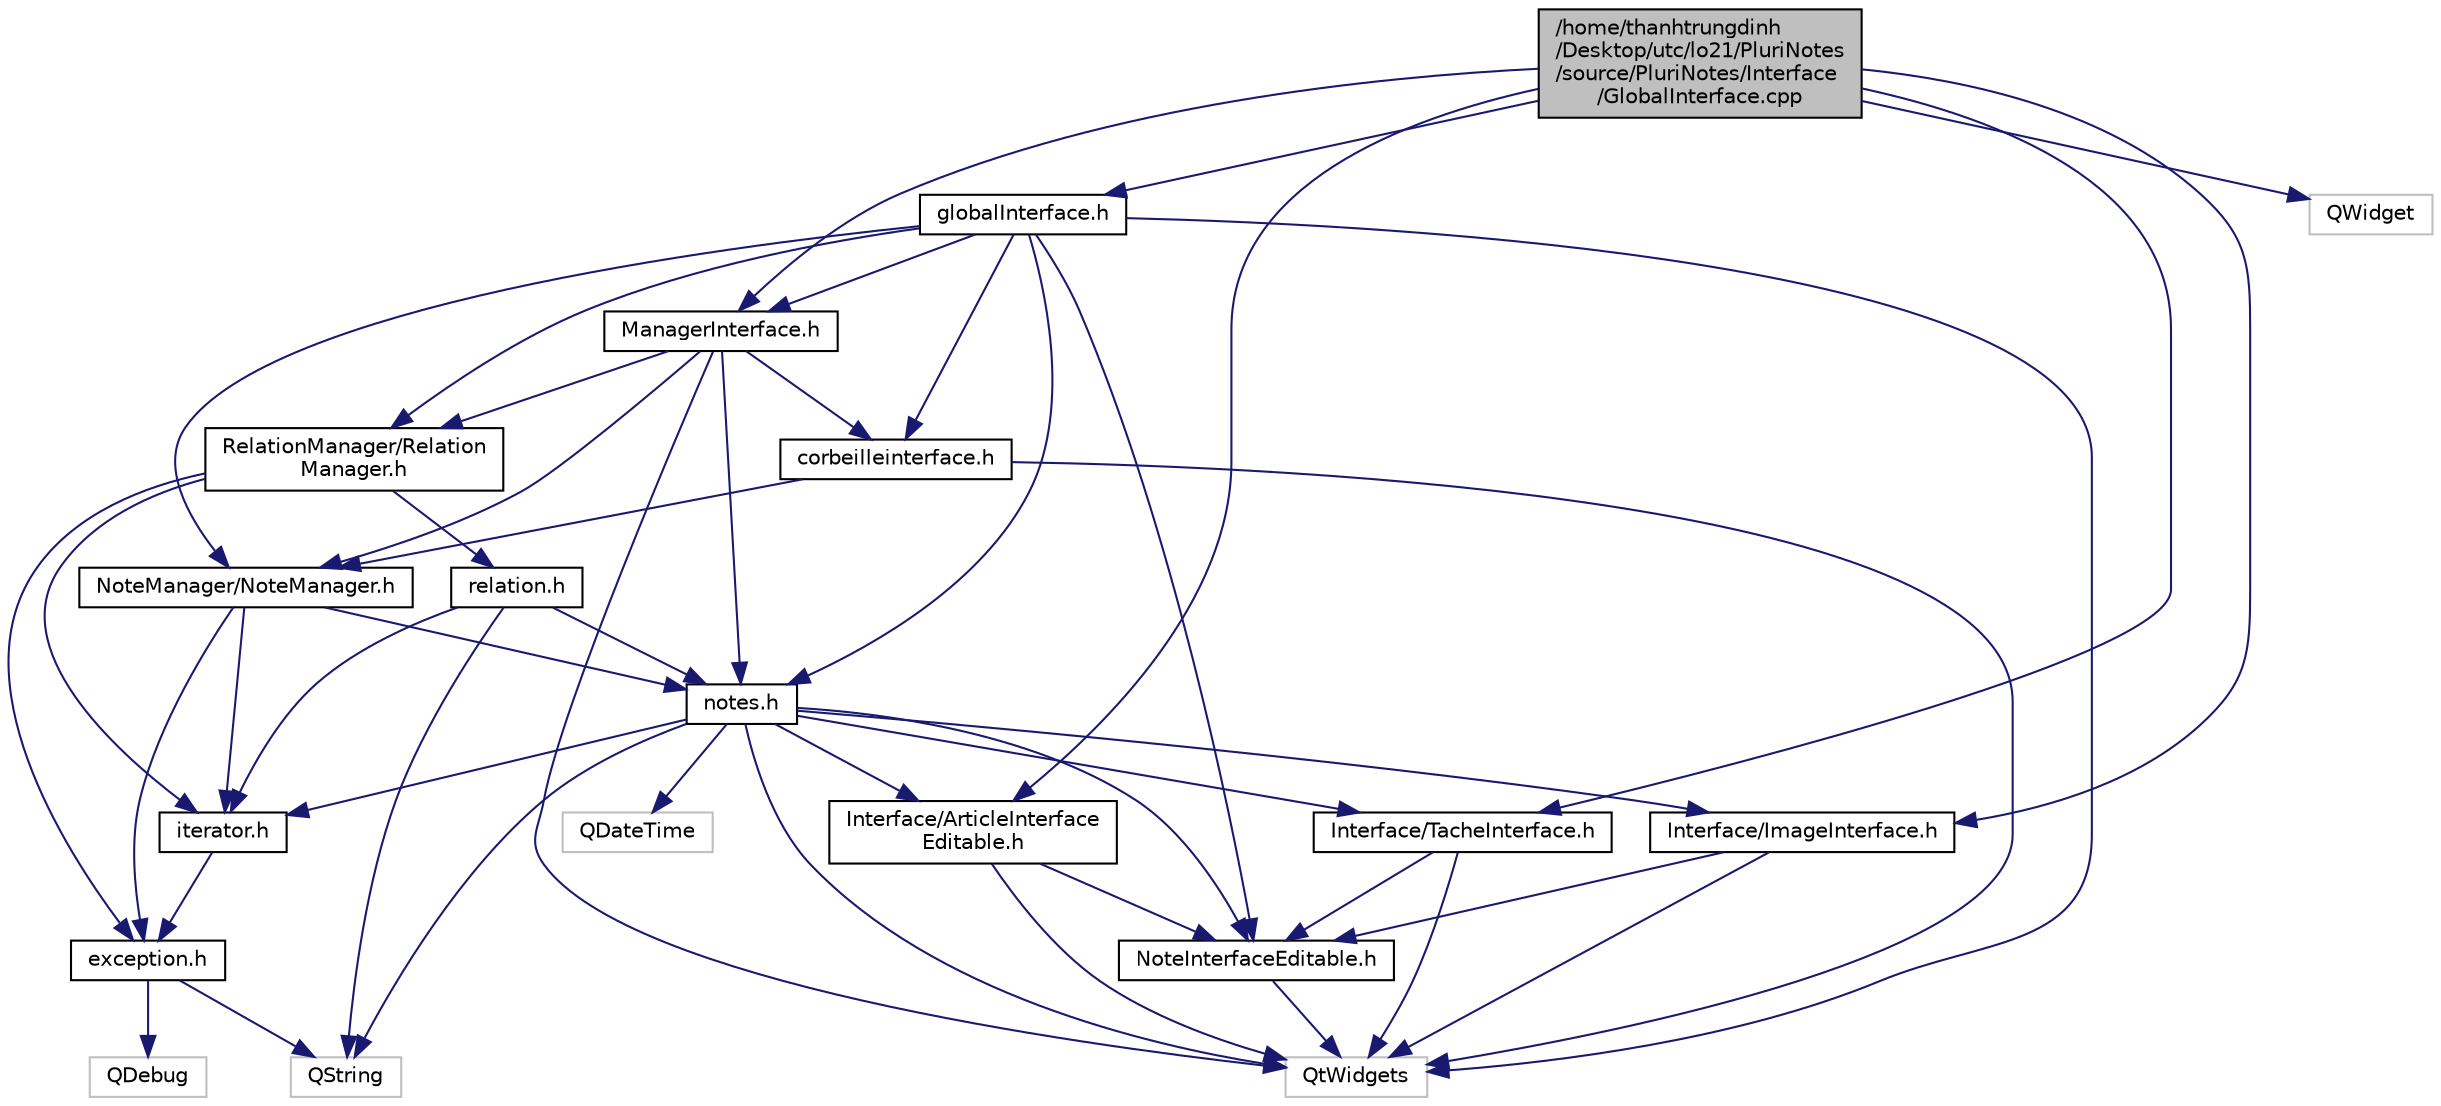 digraph "/home/thanhtrungdinh/Desktop/utc/lo21/PluriNotes/source/PluriNotes/Interface/GlobalInterface.cpp"
{
  edge [fontname="Helvetica",fontsize="10",labelfontname="Helvetica",labelfontsize="10"];
  node [fontname="Helvetica",fontsize="10",shape=record];
  Node1 [label="/home/thanhtrungdinh\l/Desktop/utc/lo21/PluriNotes\l/source/PluriNotes/Interface\l/GlobalInterface.cpp",height=0.2,width=0.4,color="black", fillcolor="grey75", style="filled", fontcolor="black"];
  Node1 -> Node2 [color="midnightblue",fontsize="10",style="solid"];
  Node2 [label="globalInterface.h",height=0.2,width=0.4,color="black", fillcolor="white", style="filled",URL="$globalInterface_8h.html"];
  Node2 -> Node3 [color="midnightblue",fontsize="10",style="solid"];
  Node3 [label="QtWidgets",height=0.2,width=0.4,color="grey75", fillcolor="white", style="filled"];
  Node2 -> Node4 [color="midnightblue",fontsize="10",style="solid"];
  Node4 [label="NoteManager/NoteManager.h",height=0.2,width=0.4,color="black", fillcolor="white", style="filled",URL="$NoteManager_8h.html"];
  Node4 -> Node5 [color="midnightblue",fontsize="10",style="solid"];
  Node5 [label="notes.h",height=0.2,width=0.4,color="black", fillcolor="white", style="filled",URL="$notes_8h.html"];
  Node5 -> Node6 [color="midnightblue",fontsize="10",style="solid"];
  Node6 [label="QString",height=0.2,width=0.4,color="grey75", fillcolor="white", style="filled"];
  Node5 -> Node7 [color="midnightblue",fontsize="10",style="solid"];
  Node7 [label="QDateTime",height=0.2,width=0.4,color="grey75", fillcolor="white", style="filled"];
  Node5 -> Node3 [color="midnightblue",fontsize="10",style="solid"];
  Node5 -> Node8 [color="midnightblue",fontsize="10",style="solid"];
  Node8 [label="iterator.h",height=0.2,width=0.4,color="black", fillcolor="white", style="filled",URL="$iterator_8h.html"];
  Node8 -> Node9 [color="midnightblue",fontsize="10",style="solid"];
  Node9 [label="exception.h",height=0.2,width=0.4,color="black", fillcolor="white", style="filled",URL="$exception_8h.html"];
  Node9 -> Node6 [color="midnightblue",fontsize="10",style="solid"];
  Node9 -> Node10 [color="midnightblue",fontsize="10",style="solid"];
  Node10 [label="QDebug",height=0.2,width=0.4,color="grey75", fillcolor="white", style="filled"];
  Node5 -> Node11 [color="midnightblue",fontsize="10",style="solid"];
  Node11 [label="Interface/ArticleInterface\lEditable.h",height=0.2,width=0.4,color="black", fillcolor="white", style="filled",URL="$ArticleInterfaceEditable_8h.html"];
  Node11 -> Node3 [color="midnightblue",fontsize="10",style="solid"];
  Node11 -> Node12 [color="midnightblue",fontsize="10",style="solid"];
  Node12 [label="NoteInterfaceEditable.h",height=0.2,width=0.4,color="black", fillcolor="white", style="filled",URL="$NoteInterfaceEditable_8h.html"];
  Node12 -> Node3 [color="midnightblue",fontsize="10",style="solid"];
  Node5 -> Node13 [color="midnightblue",fontsize="10",style="solid"];
  Node13 [label="Interface/TacheInterface.h",height=0.2,width=0.4,color="black", fillcolor="white", style="filled",URL="$TacheInterface_8h.html"];
  Node13 -> Node3 [color="midnightblue",fontsize="10",style="solid"];
  Node13 -> Node12 [color="midnightblue",fontsize="10",style="solid"];
  Node5 -> Node14 [color="midnightblue",fontsize="10",style="solid"];
  Node14 [label="Interface/ImageInterface.h",height=0.2,width=0.4,color="black", fillcolor="white", style="filled",URL="$ImageInterface_8h.html"];
  Node14 -> Node3 [color="midnightblue",fontsize="10",style="solid"];
  Node14 -> Node12 [color="midnightblue",fontsize="10",style="solid"];
  Node5 -> Node12 [color="midnightblue",fontsize="10",style="solid"];
  Node4 -> Node8 [color="midnightblue",fontsize="10",style="solid"];
  Node4 -> Node9 [color="midnightblue",fontsize="10",style="solid"];
  Node2 -> Node5 [color="midnightblue",fontsize="10",style="solid"];
  Node2 -> Node12 [color="midnightblue",fontsize="10",style="solid"];
  Node2 -> Node15 [color="midnightblue",fontsize="10",style="solid"];
  Node15 [label="ManagerInterface.h",height=0.2,width=0.4,color="black", fillcolor="white", style="filled",URL="$ManagerInterface_8h.html"];
  Node15 -> Node3 [color="midnightblue",fontsize="10",style="solid"];
  Node15 -> Node4 [color="midnightblue",fontsize="10",style="solid"];
  Node15 -> Node5 [color="midnightblue",fontsize="10",style="solid"];
  Node15 -> Node16 [color="midnightblue",fontsize="10",style="solid"];
  Node16 [label="RelationManager/Relation\lManager.h",height=0.2,width=0.4,color="black", fillcolor="white", style="filled",URL="$RelationManager_8h.html"];
  Node16 -> Node17 [color="midnightblue",fontsize="10",style="solid"];
  Node17 [label="relation.h",height=0.2,width=0.4,color="black", fillcolor="white", style="filled",URL="$relation_8h.html"];
  Node17 -> Node5 [color="midnightblue",fontsize="10",style="solid"];
  Node17 -> Node8 [color="midnightblue",fontsize="10",style="solid"];
  Node17 -> Node6 [color="midnightblue",fontsize="10",style="solid"];
  Node16 -> Node8 [color="midnightblue",fontsize="10",style="solid"];
  Node16 -> Node9 [color="midnightblue",fontsize="10",style="solid"];
  Node15 -> Node18 [color="midnightblue",fontsize="10",style="solid"];
  Node18 [label="corbeilleinterface.h",height=0.2,width=0.4,color="black", fillcolor="white", style="filled",URL="$corbeilleinterface_8h.html"];
  Node18 -> Node3 [color="midnightblue",fontsize="10",style="solid"];
  Node18 -> Node4 [color="midnightblue",fontsize="10",style="solid"];
  Node2 -> Node16 [color="midnightblue",fontsize="10",style="solid"];
  Node2 -> Node18 [color="midnightblue",fontsize="10",style="solid"];
  Node1 -> Node11 [color="midnightblue",fontsize="10",style="solid"];
  Node1 -> Node14 [color="midnightblue",fontsize="10",style="solid"];
  Node1 -> Node15 [color="midnightblue",fontsize="10",style="solid"];
  Node1 -> Node13 [color="midnightblue",fontsize="10",style="solid"];
  Node1 -> Node19 [color="midnightblue",fontsize="10",style="solid"];
  Node19 [label="QWidget",height=0.2,width=0.4,color="grey75", fillcolor="white", style="filled"];
}
